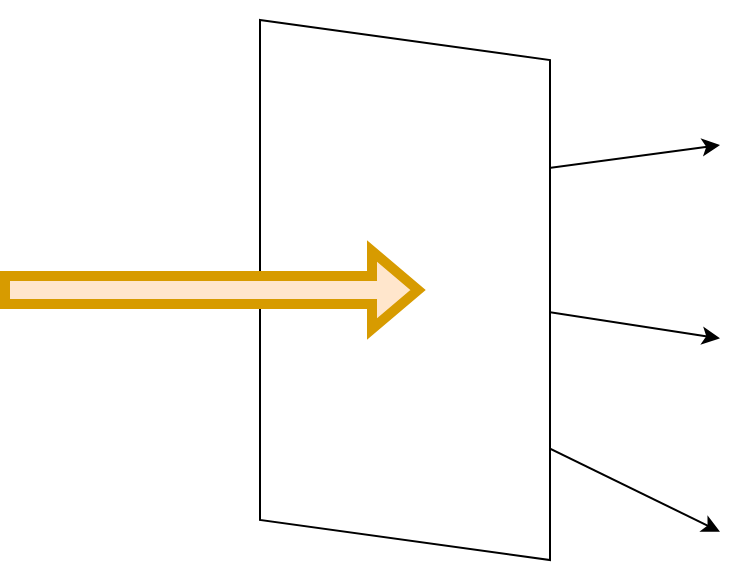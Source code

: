<mxfile version="20.4.0" type="github">
  <diagram id="ppPR13k9YVrVqsrKeFTa" name="ページ1">
    <mxGraphModel dx="1422" dy="1866" grid="1" gridSize="10" guides="1" tooltips="1" connect="1" arrows="1" fold="1" page="1" pageScale="1" pageWidth="827" pageHeight="1169" math="0" shadow="0">
      <root>
        <mxCell id="0" />
        <mxCell id="1" parent="0" />
        <mxCell id="jnsSSWOkpdmFRIpMqHDn-1" value="" style="group" vertex="1" connectable="0" parent="1">
          <mxGeometry y="-10" width="360" height="290" as="geometry" />
        </mxCell>
        <mxCell id="kJNgmEBGxTDSGZDeVJwb-6" value="" style="endArrow=classic;html=1;rounded=0;" parent="jnsSSWOkpdmFRIpMqHDn-1" edge="1">
          <mxGeometry width="50" height="50" relative="1" as="geometry">
            <mxPoint x="202.5" y="145" as="sourcePoint" />
            <mxPoint x="360" y="169.167" as="targetPoint" />
          </mxGeometry>
        </mxCell>
        <mxCell id="kJNgmEBGxTDSGZDeVJwb-7" value="" style="endArrow=classic;html=1;rounded=0;" parent="jnsSSWOkpdmFRIpMqHDn-1" edge="1">
          <mxGeometry width="50" height="50" relative="1" as="geometry">
            <mxPoint x="211.5" y="193.333" as="sourcePoint" />
            <mxPoint x="360" y="265.833" as="targetPoint" />
          </mxGeometry>
        </mxCell>
        <mxCell id="kJNgmEBGxTDSGZDeVJwb-5" value="" style="endArrow=classic;html=1;rounded=0;" parent="jnsSSWOkpdmFRIpMqHDn-1" edge="1">
          <mxGeometry width="50" height="50" relative="1" as="geometry">
            <mxPoint x="180" y="96.667" as="sourcePoint" />
            <mxPoint x="360" y="72.5" as="targetPoint" />
          </mxGeometry>
        </mxCell>
        <mxCell id="kJNgmEBGxTDSGZDeVJwb-1" value="" style="shape=parallelogram;perimeter=parallelogramPerimeter;whiteSpace=wrap;html=1;fixedSize=1;rotation=90;" parent="jnsSSWOkpdmFRIpMqHDn-1" vertex="1">
          <mxGeometry x="67.5" y="72.5" width="270" height="145" as="geometry" />
        </mxCell>
        <mxCell id="PkUESs2HJuC0QbTiHBqA-1" value="" style="shape=flexArrow;endArrow=classic;html=1;rounded=0;fillColor=#ffe6cc;strokeColor=#d79b00;strokeWidth=5;" parent="jnsSSWOkpdmFRIpMqHDn-1" edge="1">
          <mxGeometry width="50" height="50" relative="1" as="geometry">
            <mxPoint y="145" as="sourcePoint" />
            <mxPoint x="211.5" y="145" as="targetPoint" />
          </mxGeometry>
        </mxCell>
      </root>
    </mxGraphModel>
  </diagram>
</mxfile>
